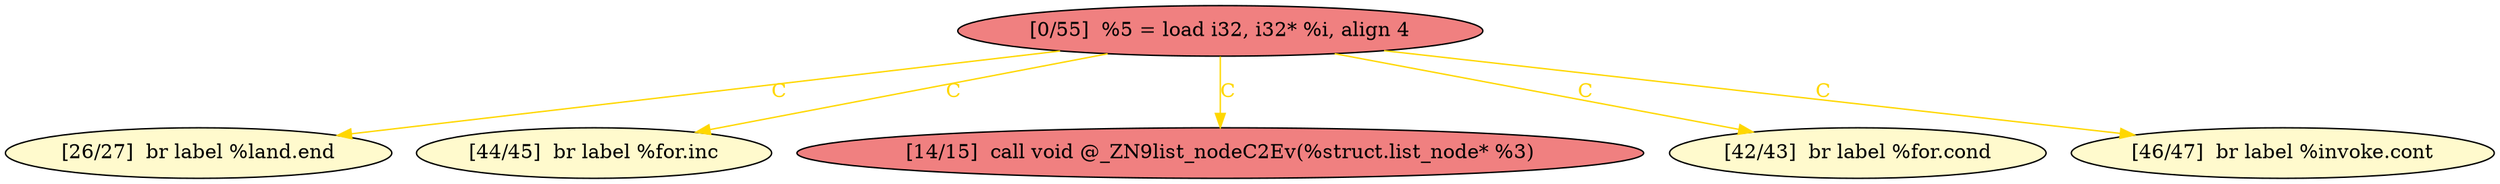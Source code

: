 
digraph G {


node537 [fillcolor=lemonchiffon,label="[26/27]  br label %land.end",shape=ellipse,style=filled ]
node534 [fillcolor=lemonchiffon,label="[44/45]  br label %for.inc",shape=ellipse,style=filled ]
node536 [fillcolor=lightcoral,label="[14/15]  call void @_ZN9list_nodeC2Ev(%struct.list_node* %3)",shape=ellipse,style=filled ]
node535 [fillcolor=lemonchiffon,label="[42/43]  br label %for.cond",shape=ellipse,style=filled ]
node532 [fillcolor=lemonchiffon,label="[46/47]  br label %invoke.cont",shape=ellipse,style=filled ]
node533 [fillcolor=lightcoral,label="[0/55]  %5 = load i32, i32* %i, align 4",shape=ellipse,style=filled ]

node533->node536 [style=solid,color=gold,label="C",penwidth=1.0,fontcolor=gold ]
node533->node532 [style=solid,color=gold,label="C",penwidth=1.0,fontcolor=gold ]
node533->node535 [style=solid,color=gold,label="C",penwidth=1.0,fontcolor=gold ]
node533->node537 [style=solid,color=gold,label="C",penwidth=1.0,fontcolor=gold ]
node533->node534 [style=solid,color=gold,label="C",penwidth=1.0,fontcolor=gold ]


}
